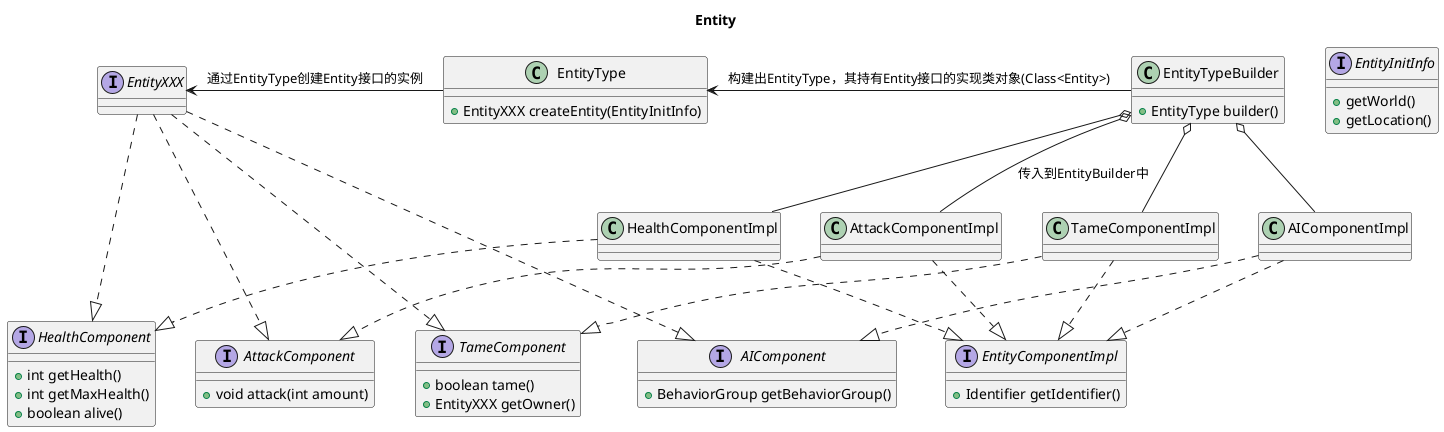 @startuml
Title "Entity"
interface EntityComponentImpl {
+ Identifier getIdentifier()
}
interface HealthComponent {
+ int getHealth()
+ int getMaxHealth()
+ boolean alive()
}
interface AttackComponent {
+ void attack(int amount)
}
interface TameComponent {
+ boolean tame()
+ EntityXXX getOwner()
}
interface AIComponent {
+ BehaviorGroup getBehaviorGroup()
}
interface EntityInitInfo {
+ getWorld()
+ getLocation()
}
class HealthComponentImpl
class AttackComponentImpl
class TameComponentImpl
class AIComponentImpl
HealthComponentImpl ..|> HealthComponent
HealthComponentImpl ..|> EntityComponentImpl
AttackComponentImpl ..|> AttackComponent
AttackComponentImpl ..|> EntityComponentImpl
TameComponentImpl ..|> TameComponent
TameComponentImpl ..|> EntityComponentImpl
AIComponentImpl ..|> AIComponent
AIComponentImpl ..|> EntityComponentImpl
class EntityTypeBuilder {
+ EntityType builder()
}
interface EntityXXX
EntityXXX ..|> HealthComponent
EntityXXX ..|> AttackComponent
EntityXXX ..|> TameComponent
EntityXXX ..|> AIComponent
class EntityType {
+ EntityXXX createEntity(EntityInitInfo)
}
EntityTypeBuilder o-- HealthComponentImpl
EntityTypeBuilder o-- AttackComponentImpl : 传入到EntityBuilder中
EntityTypeBuilder o-- TameComponentImpl
EntityTypeBuilder o-- AIComponentImpl
EntityType <- EntityTypeBuilder : 构建出EntityType，其持有Entity接口的实现类对象(Class<Entity>)
EntityXXX <- EntityType : 通过EntityType创建Entity接口的实例
@enduml